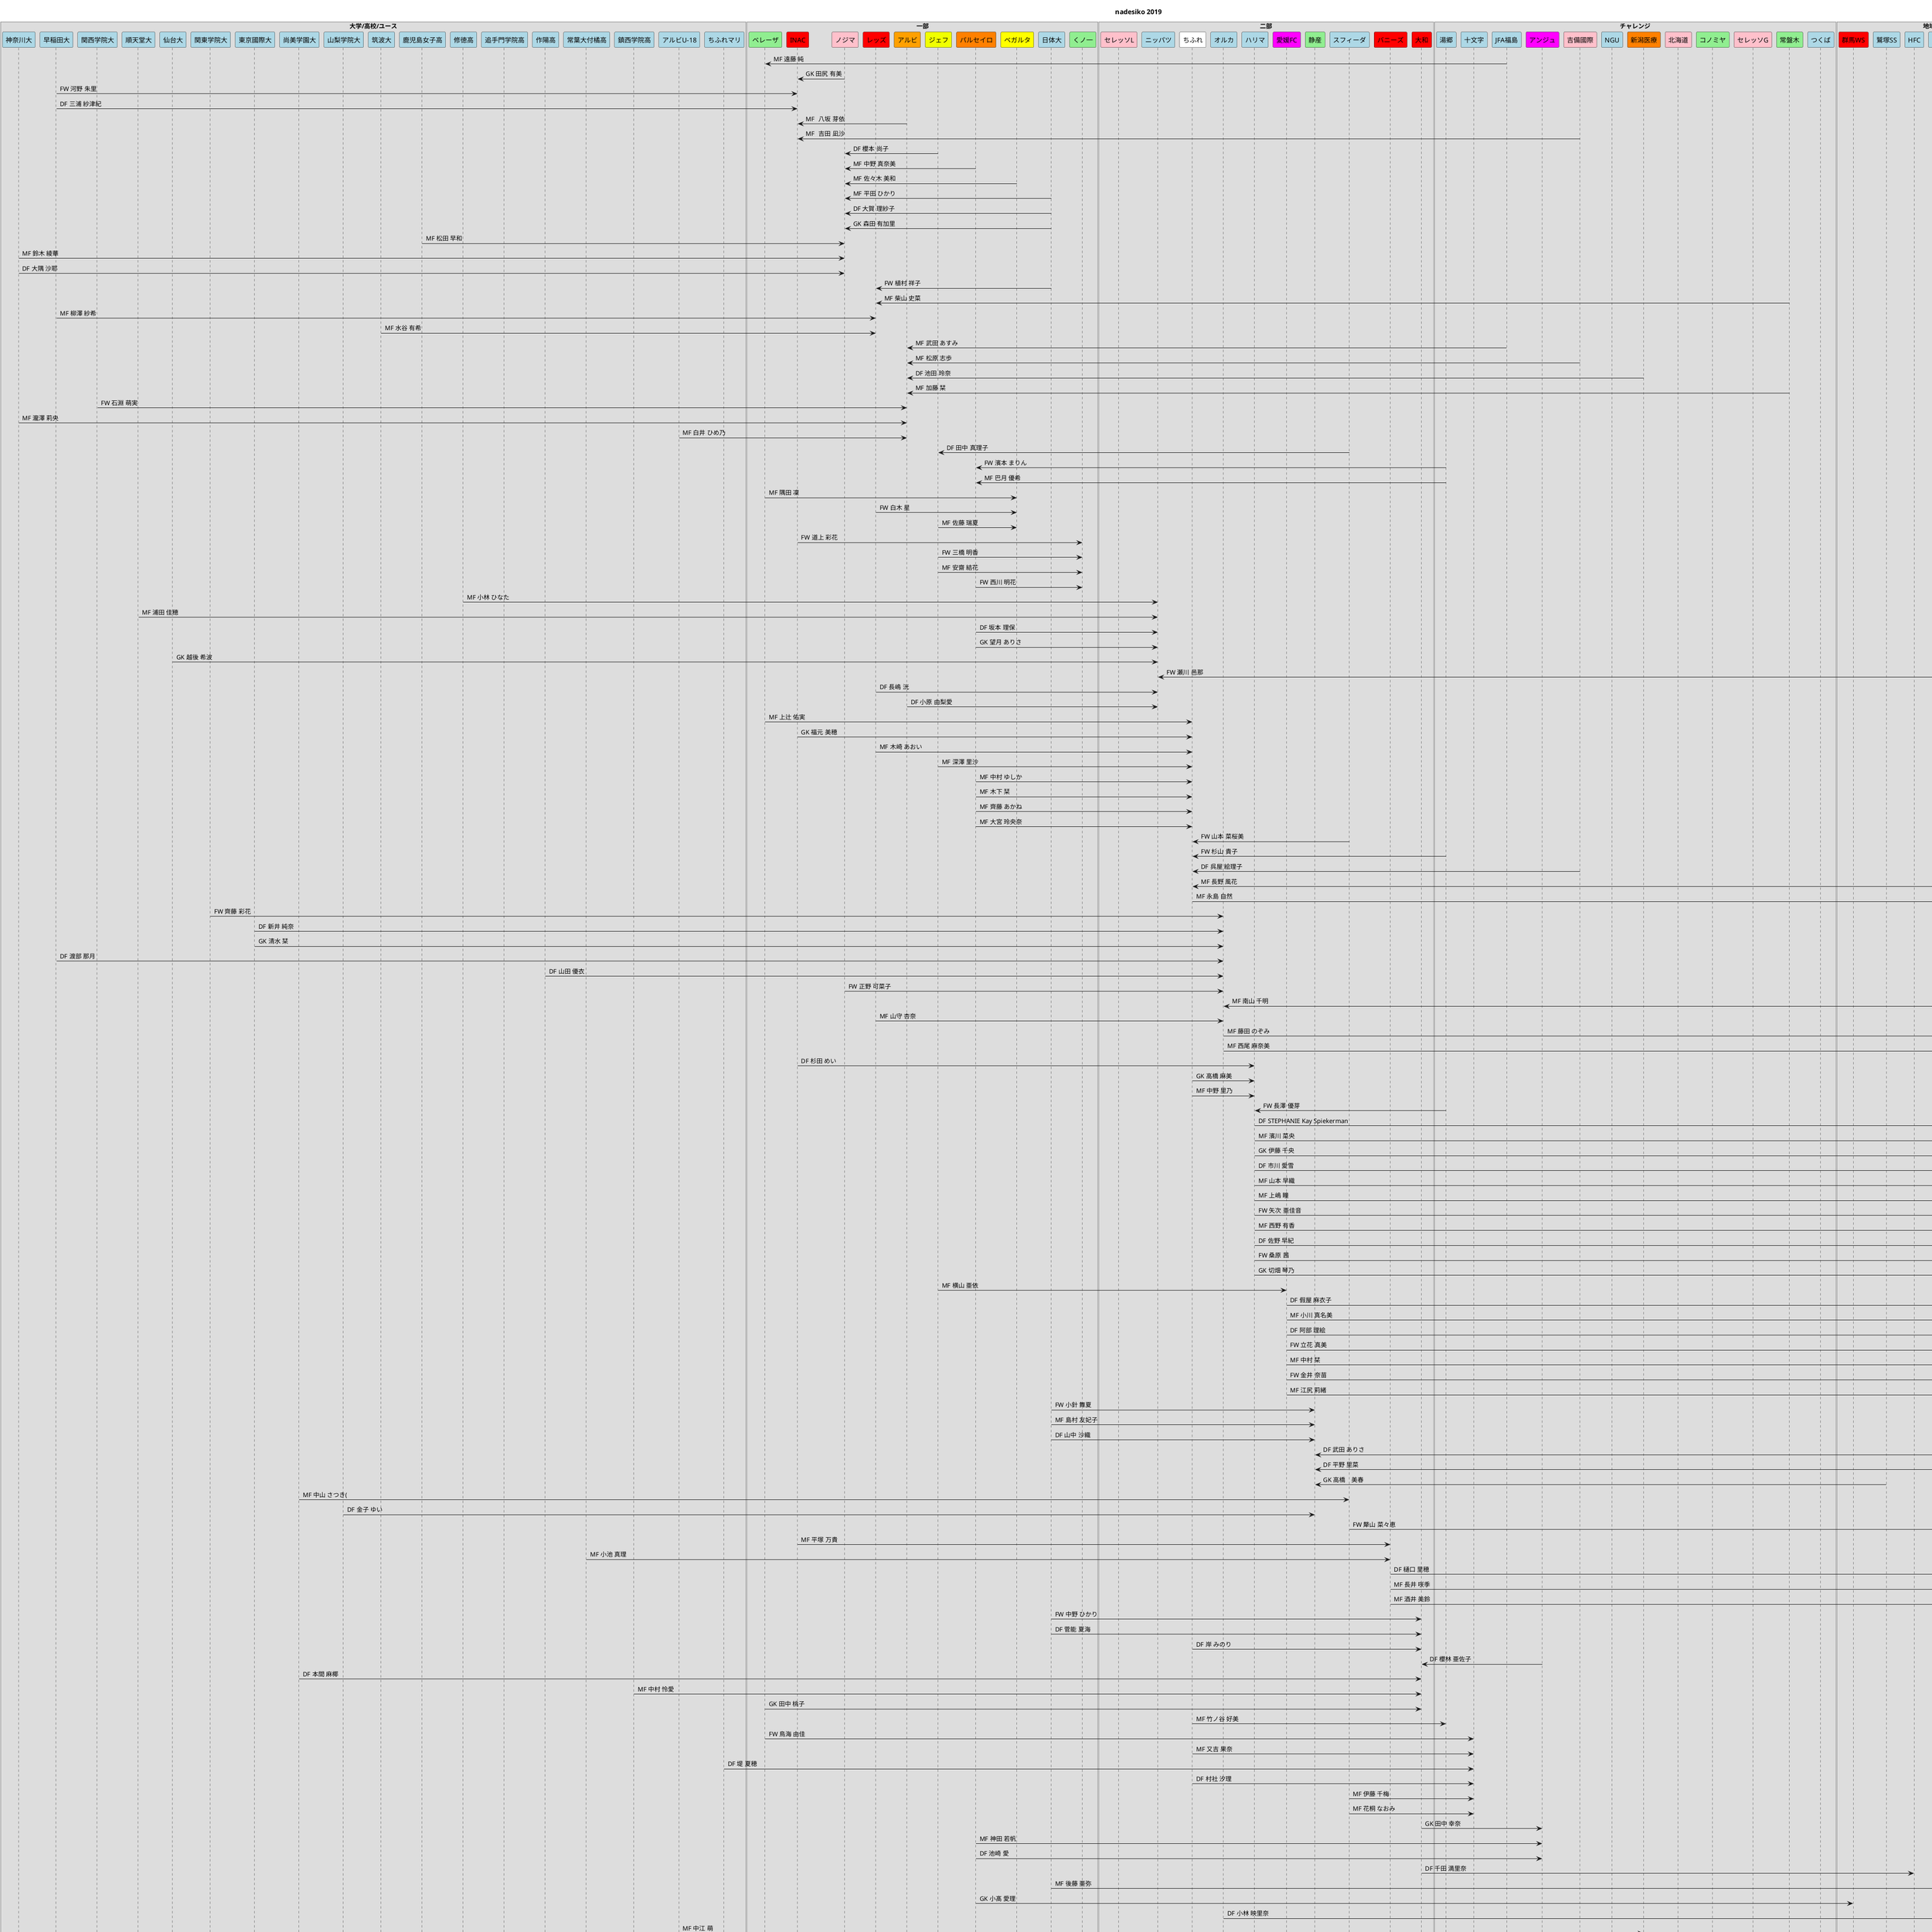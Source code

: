 
@startuml
title nadesiko 2019
box "大学/高校/ユース" 
	participant "神奈川大" as ku #lightblue
	participant "早稲田大" as wu #lightblue
	participant "関西学院大" as kgu #lightblue
	participant "順天堂大" as juu #lightblue
	participant "仙台大" as seu #lightblue
	participant "関東学院大" as tgu #lightblue
	participant "東京國際大" as tiu #lightblue
	participant "尚美学園大" as sbu  #lightblue
	participant "山梨学院大" as ygu  #lightblue
	participant "筑波大" as tu  #lightblue
	participant "鹿児島女子高" as kjh #lightblue
	participant "修徳高" as shh #lightblue
	participant "追手門学院高" as ogh #lightblue
	participant "作陽高" as syh #lightblue
	participant "常葉大付橘高" as tth #lightblue
	participant "鎮西学院高" as cgh #lightblue

    
	participant "アルビU-18" as anu #lightblue
	participant "ちふれマリ" as cem #lightblue
end box
box "一部" 
	participant "ベレーザ" as nb #lightgreen
	participant "INAC" as il #red
	participant "ノジマ" as ns #pink
	participant "レッズ" as ur #red
	participant "アルビ" as an #ffa000
	participant "ジェフ" as jl #f0ff00
	participant "パルセイロ" as np #ff8000
	participant "ベガルタ" as vs #yellow
	participant "日体大" as nf #LightBlue
	participant "くノ一" as ik  #lightgreen
end box

box "二部" 
	participant "セレッソL" as cl #pink
	participant "ニッパツ" as ny #LightBlue
	participant "ちふれ" as ce #white
	participant "オルカ" as ok #lightblue
	participant "ハリマ" as ha #LightBlue
	participant "愛媛FC" as ef #magenta
	participant "静産" as si #lightgreen
	participant "スフィーダ" as ss #LightBlue
	participant "バニーズ" as bk #red
	participant "大和" as ys #red
end box

box "チャレンジ" 
	participant "湯郷" as yb #LightBlue
	participant "十文字" as jv #LightBlue
	participant "JFA福島" as jf #LightBlue
	participant "アンジュ" as ah #magenta
	participant "吉備國際" as co #pink
	participant "NGU" as nn #lightblue
	participant "新潟医療" as nd #ff8000
	participant "北海道" as nh #pink
	participant "コノミヤ" as kt #lightgreen
	participant "セレッソG" as cg #pink
	participant "常盤木" as tk #lightgreen
	participant "つくば" as tf #lightblue
end box

box "地域"
	participant "群馬WS" as gh #red
	participant "鷲塚SS" as ws #lightblue
	participant "HFC" as hf #lightblue
	participant "ルクレ" as my #lightblue
	participant "ヴィアティン見え" as vm #lightblue
end box

box "海外"
	participant "Suwon" as sw #lightblue
	participant "KSPO" as ks #lightblue
	participant "Mainz" as sm #lightblue
	participant "canberra" as os1 #lightblue
    participant "Hyundai" as os2 #lightblue
	participant "BaysideU" as os3  #lightblue
end box

box "その他"
	participant "未定" as un 
participant "引退" as re 
end box

'-----1

'11 beleza nb
'jv <- nb:FW 鳥海 由佳
'vs <- nb:MF 隅田 凜
'ce <- nb:MF 上辻 佑実
'ys <- nb:GK 田中 桃子
nb <- jf:MF 遠藤 純

'12 inac il
il <- ns:GK 田尻 有美
il <- wu:FW 河野 朱里
il <- wu:DF 三浦 紗津紀
il <- an:MF	八坂 芽依
il <- co:MF	吉田 凪沙
'ha <- il:DF 杉田 めい

'13 nojima ns
'ks <- ns:DF 吉見 夏稀
'ok <- ns:FW 正野 可菜子
ns <- jl:DF 櫻本 尚子
ns <- np:MF 中野 真奈美
ns <- vs:MF 佐々木 美和
ns <- nf:MF 平田 ひかり
ns <- nf:DF 大賀 理紗子
ns <- nf:GK 森田 有加里
ns <- kjh:MF 松田 早和
ns <- ku:MF 鈴木 綾華
ns <- ku:DF 大隅 沙耶

're <- ns:GK 田尻 有美
're <- ns:DF 臼井 理恵
're <- ns:FW 工藤 麻未
're <- ns:DF 高木 ひかり

'14 reds ur
'ce <- ur:MF 木崎 あおい 
'ok <- ur:MF 山守 杏奈
'vs <- ur:FW 白木 星
ur <- nf:FW 植村 祥子
ur <- tk:MF 柴山 史菜
ur <- wu:MF 柳澤 紗希
ur <- tu:MF 水谷 有希
'ny <- ur:DF 長嶋 洸

'15 albi an
'ny <- an:DF 小原 由梨愛
'un <- an:FW 川崎 咲耶
'un <- an:GK 福村 香奈絵
're <- an:DF 久保田 麻友 
an <- jf:MF 武田 あすみ
an <- co:MF 松原 志歩
an <- nd:DF 池田 玲奈
an <- tk:MF 加藤 栞
an <- kgu:FW 石淵 萌実
an <- ku:MF 瀧澤 莉央
an <- anu:MF 白井 ひめ乃
'nd <- anu:MF 中江 萌

'16 jef jl 
'ce <- jl:MF 深澤 里沙
'ns <- jl:DF 櫻本 尚子
jl <- ss:DF 田中 真理子

'17 nagano np
'ce <- np:MF 中村 ゆしか
'ce <- np:MF 木下 栞
'ce <- np:MF 齊藤 あかね
'ce <- np:MF 大宮 玲央奈
'ny <- np:DF 坂本 理保
'ny <- np:GK 望月 ありさ
'ns <- np:MF 中野 真奈美
'ah <- np:MF 神田 若帆
'ah <- np:DF 池崎 愛
'gh <- np:GK 小髙 愛理
np <- yb:FW 濱本 まりん
np <- yb:MF 巴月 優希

'18 sendai vs
vs <- nb:MF 隅田 凜
vs <- ur:FW 白木 星
vs <- jl:MF 佐藤 瑞夏

'sw <- vs:FW 櫨 まどか
'ns <- vs:MF 佐々木 美和

'19 nittai nf
'ns <- nf:MF 平田 ひかり
'ns <- nf:DF 大賀 理紗子
'ns <- nf:GK 森田 有加里
'my <- nf:MF 後藤 亜弥
're <- nf:MF 石井 千晴
're <- nf:DF 櫻井 麻友佳

'1x iga ik
ik <- il:FW 道上 彩花
ik <- jl:FW 三橋 明香
ik <- jl:MF 安齋 結花
ik <- np:FW 西川 明花
're <- ik:FW 神山　ゆい

'-----2

'cellezo co

'nippatsu seaguls ny
're <- ny:DF 山川 夏輝
ny <- shh:MF 小林 ひなた
ny <- juu:MF 浦田 佳穂
ny <- np:DF 坂本 理保
ny <- np:GK 望月 ありさ
're <- ny:DF 金澤 真美
're <- ny:FW 石原 愛海
're <- ny:MF 加賀 孝子
're <- ny:MF 佐藤 渚
're <- ny:MF 岩木 綾乃
're <- ny:MF 中村みづき
ny <- seu:GK 越後 希波
ny <- sm:FW 瀬川 邑那
ny <- ur:DF 長嶋 洸
ny <- an:DF 小原 由梨愛
'un <- ny:GK 新井 翠
'an <- co:MF 松原 志歩


'chifure ce
ce <- nb:MF 上辻 佑実
ce <- il:GK 福元 美穂
ce <- ur:MF 木崎 あおい 
ce <- jl:MF 深澤 里沙
ce <- np:MF 中村 ゆしか 
ce <- np:MF 木下 栞 
ce <- np:MF 齊藤 あかね
ce <- np:MF 大宮 玲央奈
ce <- ss:FW 山本 菜桜美
ce <- yb:FW 杉山 貴子
ce <- co:DF 呉屋 絵理子
ce <- os2:MF 長野 風花
un <- ce:MF 永島 自然


'ha <- ce:GK 高橋 麻美
'ha <- ce:MF 中野 里乃
'jv <- ce:MF 又吉 果奈
'jv <- cem:DF 堤 夏穂
'jv <- ce:DF 村社 汐理
'yb <- ce:MF 竹ノ谷 好美
'wu <- ce:FW 土居 明日香
'ys <- ce:DF 岸 みのり

'	"オルカ" as ok #lightblue
ok <- tgu:FW 齊藤 彩花
ok <- tiu:DF 新井 純奈
ok <- tiu:GK 清水 栞
ok <- wu:DF 渡部 那月
ok <- syh:DF 山田 優衣
ok <- ns:FW 正野 可菜子
ok <- ks:MF 南山 千明
ok <- ur:MF 山守 杏奈
'vm <- ok:DF 小林 映里奈

un <- ok:MF 藤田 のぞみ
un <- ok:MF 西尾 麻奈美

'	"ハリマ" as ha #LightBlue
ha <- il:DF 杉田 めい
ha <- ce:GK 高橋 麻美
ha <- ce:MF 中野 里乃
ha <- yb:FW 長澤 優芽


un <- ha:DF STEPHANIE Kay Spiekerman
un <- ha:MF 濱川 菜央
un <- ha:GK 伊藤 千央
un <- ha:DF 市川 愛雪
un <- ha:MF 山本 早織
un <- ha:MF 上嶋 瞳
un <- ha:FW 矢次 亜佳音
un <- ha:MF 西野 有香
un <- ha:DF 佐野 早紀
un <- ha:FW 桑原 茜
un <- ha:GK 切畑 琴乃

'	"愛媛FC" as ef #magenta
ef <- jl:MF 横山 亜依
un <- ef:DF 假屋 麻衣子
un <- ef:MF 小川 真名美
un <- ef:DF 阿部 理絵
un <- ef:FW 立花 真美
un <- ef:MF 中村 栞
un <- ef:FW 金井 奈苗
un <- ef:MF 江尻 莉緒



'	"静産" as si #lightgreen
si <- nf:FW 小針 舞夏
si <- nf:MF 島村 友妃子
si <- nf:DF 山中 沙織
si <- os3:DF 武田 ありさ
si <- os3:DF 平野 里菜
si <- ws:GK 高橋　美春

'	"スフィーダ" as ss #LightBlue
ss <- sbu:MF 中山 さつき(
si <- ygu:DF 金子 ゆい
'jv <- ss:MF 花桐 なおみ
'jl <- ss:DF 田中 真理子
'jv <- ss:MF 伊藤 千梅
un <- ss:FW 犛山 菜々恵

're <- ss:DF 橘木 友理恵


'	"バニーズ" as bk #red
bk <- il:MF 平塚 万貴
bk <- tth:MF 小池 真理
un <- bk:DF 樋口 里穂
un <- bk:MF 長井 咲季
un <- bk:MF 酒井 美鈴

're <- bk:FW 西川 樹
're <- bk:FW 仙石 來夢
're <- bk:GK 田中 幸奈

'	"大和シルフィード" as ys #red
ys <- nf:FW 中野 ひかり
ys <- nf:DF 菅能 夏海
ys <- ce:DF 岸 みのり
ys <- ah:DF 櫻林 亜佐子
ys <- sbu:DF 本間 麻椰
ys <- cgh:MF 中村 怜愛
ys <- nb:GK 田中 桃子

'ah <- ys:GK 田中 幸奈

're <- ys:DF 中川 茉子
're <- ys:FW 村山 百花
're <- ys:DF 吉川 小夜子
'hf <- ys:DF 千田 満里奈

'-----c
' "湯郷" as yb #LightBlue
yb <- ce:MF 竹ノ谷 好美
'ha <- yb:FW 長澤 優芽

'"十文字" as jv #LightBlue
jv <- nb:FW 鳥海 由佳
jv <- ce:MF 又吉 果奈
jv <- cem:DF 堤 夏穂
jv <- ce:DF 村社 汐理
jv <- ss:MF 伊藤 千梅
jv <- ss:MF 花桐 なおみ

' "JFA福島" as jf #LightBlue

' "アンジュ" as ah #magenta
ah <- ys:GK 田中 幸奈
ah <- np:MF 神田 若帆
ah <- np:DF 池崎 愛
' "吉備國際" as co #pink
' "NGU" as nn #lightblue
' "新潟医療" as nd #ff8000
' "北海道" as nh #pink
' "コノミヤ" as kt #lightgreen
' "セレッソG" as cg #pink
' "常盤木" as tk #lightgreen
' "つくば" as tf #lightblue

'----地域
hf <- ys:DF 千田 満里奈
my <- nf:MF 後藤 亜弥
gh <- np:GK 小髙 愛理
vm <- ok:DF 小林 映里奈


'-----海外など移籍
nd <- anu:MF 中江 萌
ks <- ns:DF 吉見 夏稀
sw <- vs:FW 櫨 まどか
wu <- ce:FW 土居 明日香


'-----引退/未定
un <- an:FW 川崎 咲耶
un <- an:GK 福村 香奈絵
un <- ny:GK 新井 翠



're <- ns:GK 田尻 有美
re <- ns:DF 臼井 理恵
re <- ns:FW 工藤 麻未
re <- ns:DF 高木 ひかり

re <- an:DF 久保田 麻友 

re <- np:MF 髙橋 奈々

re <- vs:DF 千葉 梢恵

re <- nf:MF 石井 千晴
re <- nf:DF 櫻井 麻友佳

re <- ik:FW 神山　ゆい

re <- ny:DF 山川 夏輝
re <- ny:DF 金澤 真美
re <- ny:FW 石原 愛海
re <- ny:MF 加賀 孝子
re <- ny:MF 佐藤 渚
re <- ny:MF 岩木 綾乃
re <- ny:MF 中村みづき

re <- ok:GK 有馬 静佳
re <- ok:DF 赤荻 美佳
re <- ok:DF 小林 映里奈

re <- ss:DF 橘木 友理恵

re <- bk:FW 西川 樹
re <- bk:FW 仙石 來夢
re <- bk:GK 田中 幸奈

re <- ys:DF 中川 茉子
re <- ys:FW 村山 百花
re <- ys:DF 吉川 小夜子


@enduml